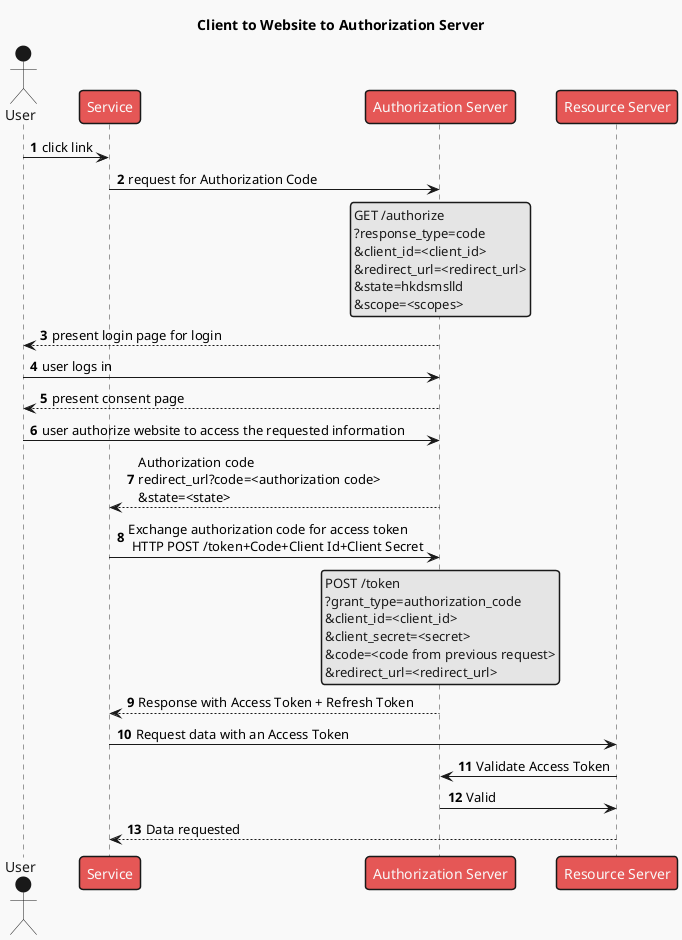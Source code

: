 @startuml
'https://plantuml.com/sequence-diagram
!theme mars

title Client to Website to Authorization Server

autonumber

actor User as U
participant Service as S
participant "Authorization Server" as AS
participant "Resource Server" as RS

U -> S: click link
S -> AS: request for Authorization Code
rnote over AS
GET /authorize
?response_type=code
&client_id=<client_id>
&redirect_url=<redirect_url>
&state=hkdsmslld
&scope=<scopes>
endrnote
AS --> U: present login page for login
U -> AS: user logs in
AS --> U: present consent page
U -> AS: user authorize website to access the requested information
AS --> S: Authorization code\nredirect_url?code=<authorization code>\n&state=<state>
S -> AS: Exchange authorization code for access token\n HTTP POST /token+Code+Client Id+Client Secret
rnote over AS
POST /token
?grant_type=authorization_code
&client_id=<client_id>
&client_secret=<secret>
&code=<code from previous request>
&redirect_url=<redirect_url>
endrnote
AS --> S: Response with Access Token + Refresh Token
S -> RS: Request data with an Access Token
RS -> AS: Validate Access Token
AS -> RS: Valid
RS --> S: Data requested
@enduml